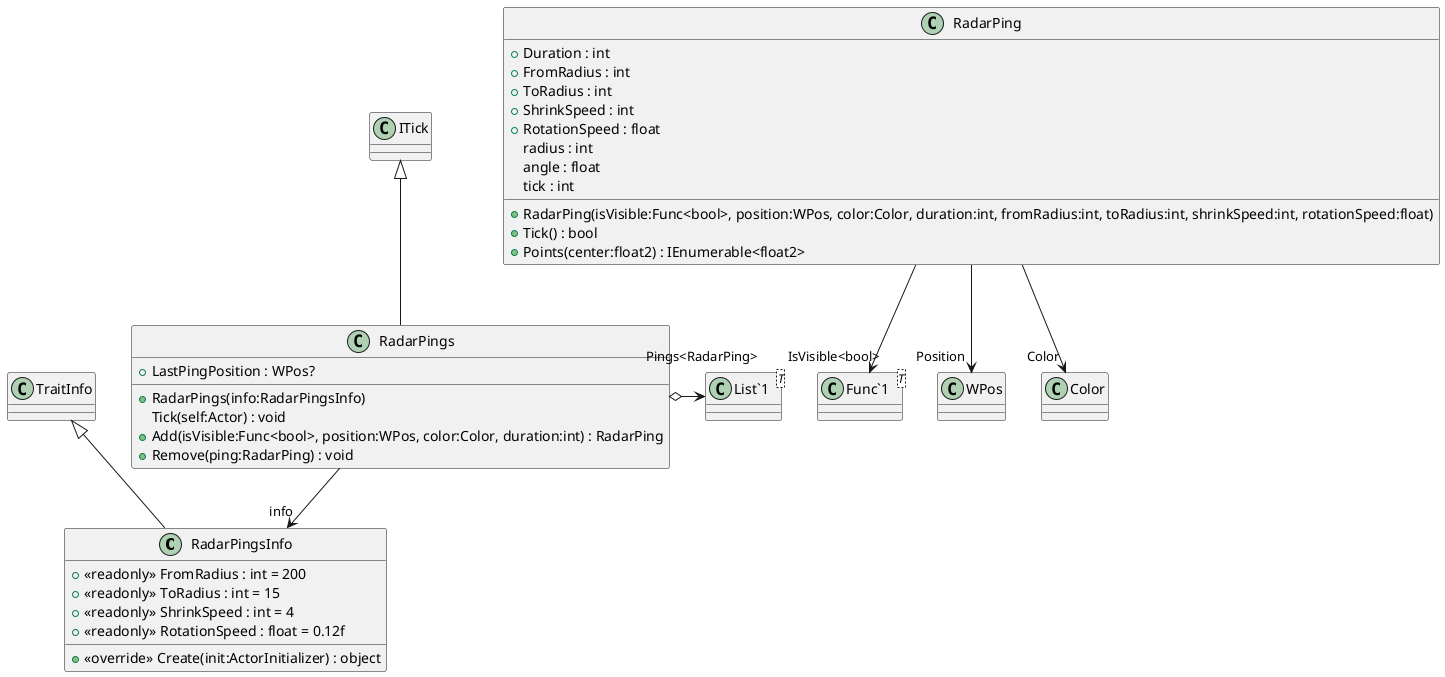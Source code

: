 @startuml
class RadarPingsInfo {
    + <<readonly>> FromRadius : int = 200
    + <<readonly>> ToRadius : int = 15
    + <<readonly>> ShrinkSpeed : int = 4
    + <<readonly>> RotationSpeed : float = 0.12f
    + <<override>> Create(init:ActorInitializer) : object
}
class RadarPings {
    + LastPingPosition : WPos?
    + RadarPings(info:RadarPingsInfo)
    Tick(self:Actor) : void
    + Add(isVisible:Func<bool>, position:WPos, color:Color, duration:int) : RadarPing
    + Remove(ping:RadarPing) : void
}
class RadarPing {
    + Duration : int
    + FromRadius : int
    + ToRadius : int
    + ShrinkSpeed : int
    + RotationSpeed : float
    radius : int
    angle : float
    tick : int
    + RadarPing(isVisible:Func<bool>, position:WPos, color:Color, duration:int, fromRadius:int, toRadius:int, shrinkSpeed:int, rotationSpeed:float)
    + Tick() : bool
    + Points(center:float2) : IEnumerable<float2>
}
class "List`1"<T> {
}
class "Func`1"<T> {
}
TraitInfo <|-- RadarPingsInfo
ITick <|-- RadarPings
RadarPings o-> "Pings<RadarPing>" "List`1"
RadarPings --> "info" RadarPingsInfo
RadarPing --> "IsVisible<bool>" "Func`1"
RadarPing --> "Position" WPos
RadarPing --> "Color" Color
@enduml
